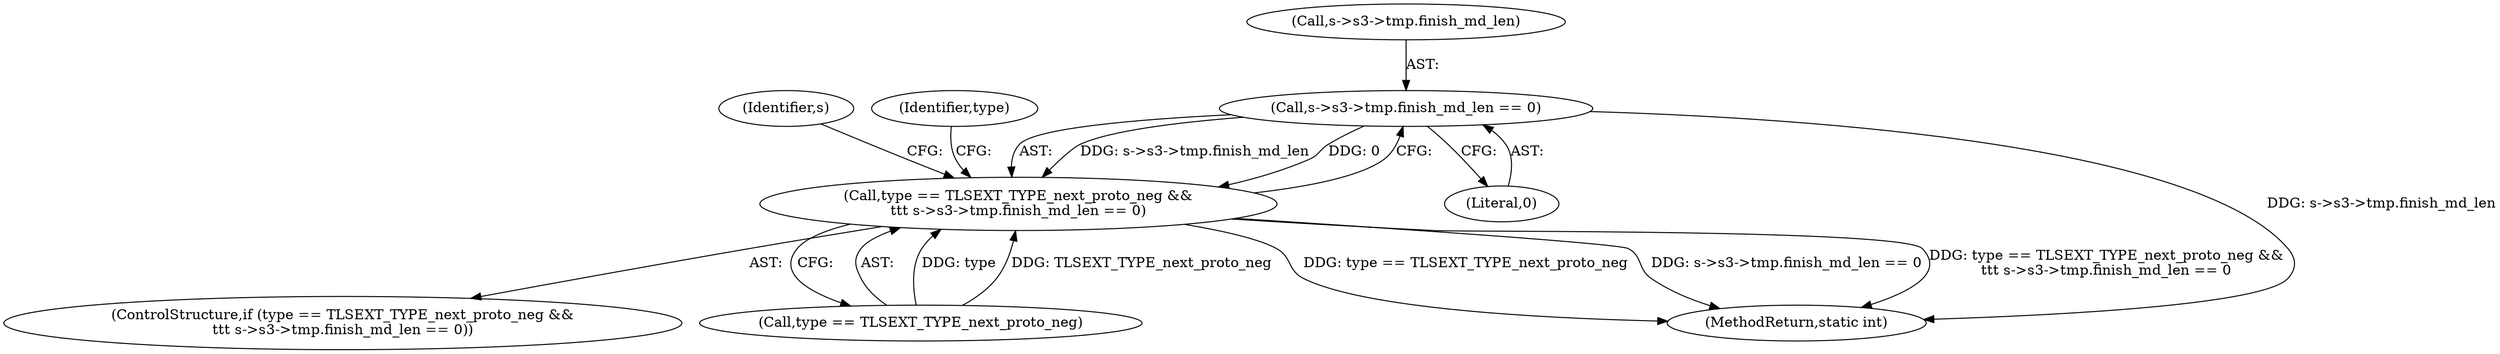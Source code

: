 digraph "0_openssl_fb0bc2b273bcc2d5401dd883fe869af4fc74bb21@pointer" {
"1000551" [label="(Call,s->s3->tmp.finish_md_len == 0)"];
"1000547" [label="(Call,type == TLSEXT_TYPE_next_proto_neg &&\n\t\t\t s->s3->tmp.finish_md_len == 0)"];
"1000547" [label="(Call,type == TLSEXT_TYPE_next_proto_neg &&\n\t\t\t s->s3->tmp.finish_md_len == 0)"];
"1000546" [label="(ControlStructure,if (type == TLSEXT_TYPE_next_proto_neg &&\n\t\t\t s->s3->tmp.finish_md_len == 0))"];
"1000567" [label="(Identifier,s)"];
"1000552" [label="(Call,s->s3->tmp.finish_md_len)"];
"1000548" [label="(Call,type == TLSEXT_TYPE_next_proto_neg)"];
"1000652" [label="(Identifier,type)"];
"1000551" [label="(Call,s->s3->tmp.finish_md_len == 0)"];
"1000559" [label="(Literal,0)"];
"1001038" [label="(MethodReturn,static int)"];
"1000551" -> "1000547"  [label="AST: "];
"1000551" -> "1000559"  [label="CFG: "];
"1000552" -> "1000551"  [label="AST: "];
"1000559" -> "1000551"  [label="AST: "];
"1000547" -> "1000551"  [label="CFG: "];
"1000551" -> "1001038"  [label="DDG: s->s3->tmp.finish_md_len"];
"1000551" -> "1000547"  [label="DDG: s->s3->tmp.finish_md_len"];
"1000551" -> "1000547"  [label="DDG: 0"];
"1000547" -> "1000546"  [label="AST: "];
"1000547" -> "1000548"  [label="CFG: "];
"1000548" -> "1000547"  [label="AST: "];
"1000567" -> "1000547"  [label="CFG: "];
"1000652" -> "1000547"  [label="CFG: "];
"1000547" -> "1001038"  [label="DDG: type == TLSEXT_TYPE_next_proto_neg"];
"1000547" -> "1001038"  [label="DDG: s->s3->tmp.finish_md_len == 0"];
"1000547" -> "1001038"  [label="DDG: type == TLSEXT_TYPE_next_proto_neg &&\n\t\t\t s->s3->tmp.finish_md_len == 0"];
"1000548" -> "1000547"  [label="DDG: type"];
"1000548" -> "1000547"  [label="DDG: TLSEXT_TYPE_next_proto_neg"];
}

